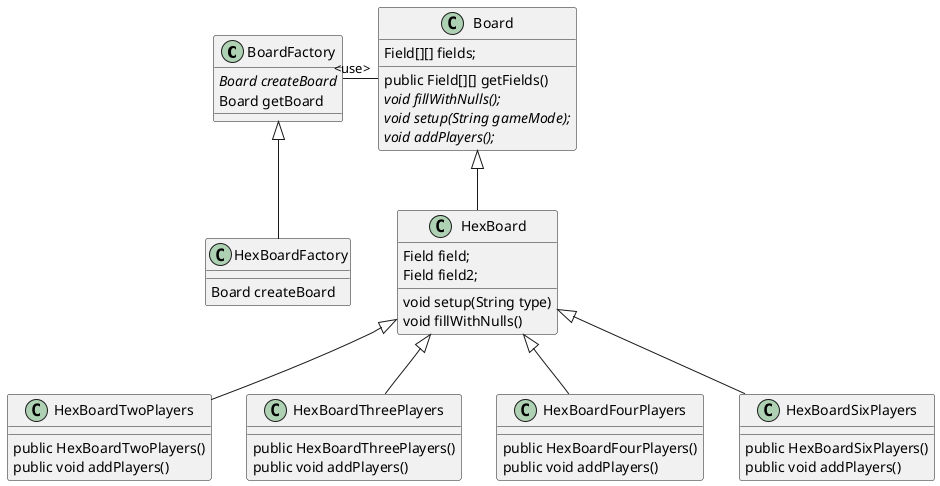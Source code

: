 @startuml

abstract class BoardFactory
abstract class Board
abstract class HexBoard
class HexBoardFactory
class HexBoardTwoPlayers
class HexBoardThreePlayers
class HexBoardFourPlayers
class HexBoardSixPlayers
Board <|--HexBoard
HexBoard <|--HexBoardTwoPlayers
HexBoard <|--HexBoardThreePlayers
HexBoard <|--HexBoardFourPlayers
HexBoard <|--HexBoardSixPlayers
BoardFactory <|--HexBoardFactory
BoardFactory-"<use>"Board


class BoardFactory {
  {abstract} Board createBoard
  Board getBoard
}
class Board
{
    Field[][] fields;
    public Field[][] getFields()
    {abstract} void fillWithNulls();
    {abstract} void setup(String gameMode);
    {abstract} void addPlayers();
}
class HexBoard
{
    Field field;
    Field field2;
    void setup(String type)
    void fillWithNulls()
}
class HexBoardFactory
{
    {method}Board createBoard
}
class HexBoardFourPlayers
{
    public HexBoardFourPlayers()
    public void addPlayers()
}
class HexBoardThreePlayers
{
    public HexBoardThreePlayers()
    public void addPlayers()
}
class HexBoardSixPlayers
{
    public HexBoardSixPlayers()
    public void addPlayers()
}
class HexBoardTwoPlayers
{
    public HexBoardTwoPlayers()
    public void addPlayers()
}

@enduml